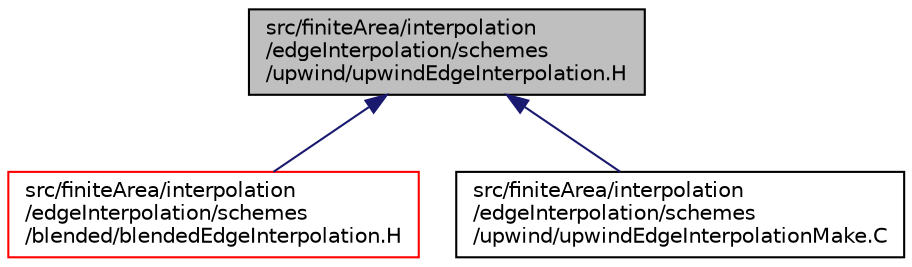 digraph "src/finiteArea/interpolation/edgeInterpolation/schemes/upwind/upwindEdgeInterpolation.H"
{
  bgcolor="transparent";
  edge [fontname="Helvetica",fontsize="10",labelfontname="Helvetica",labelfontsize="10"];
  node [fontname="Helvetica",fontsize="10",shape=record];
  Node1 [label="src/finiteArea/interpolation\l/edgeInterpolation/schemes\l/upwind/upwindEdgeInterpolation.H",height=0.2,width=0.4,color="black", fillcolor="grey75", style="filled" fontcolor="black"];
  Node1 -> Node2 [dir="back",color="midnightblue",fontsize="10",style="solid",fontname="Helvetica"];
  Node2 [label="src/finiteArea/interpolation\l/edgeInterpolation/schemes\l/blended/blendedEdgeInterpolation.H",height=0.2,width=0.4,color="red",URL="$blendedEdgeInterpolation_8H.html"];
  Node1 -> Node3 [dir="back",color="midnightblue",fontsize="10",style="solid",fontname="Helvetica"];
  Node3 [label="src/finiteArea/interpolation\l/edgeInterpolation/schemes\l/upwind/upwindEdgeInterpolationMake.C",height=0.2,width=0.4,color="black",URL="$upwindEdgeInterpolationMake_8C.html"];
}
